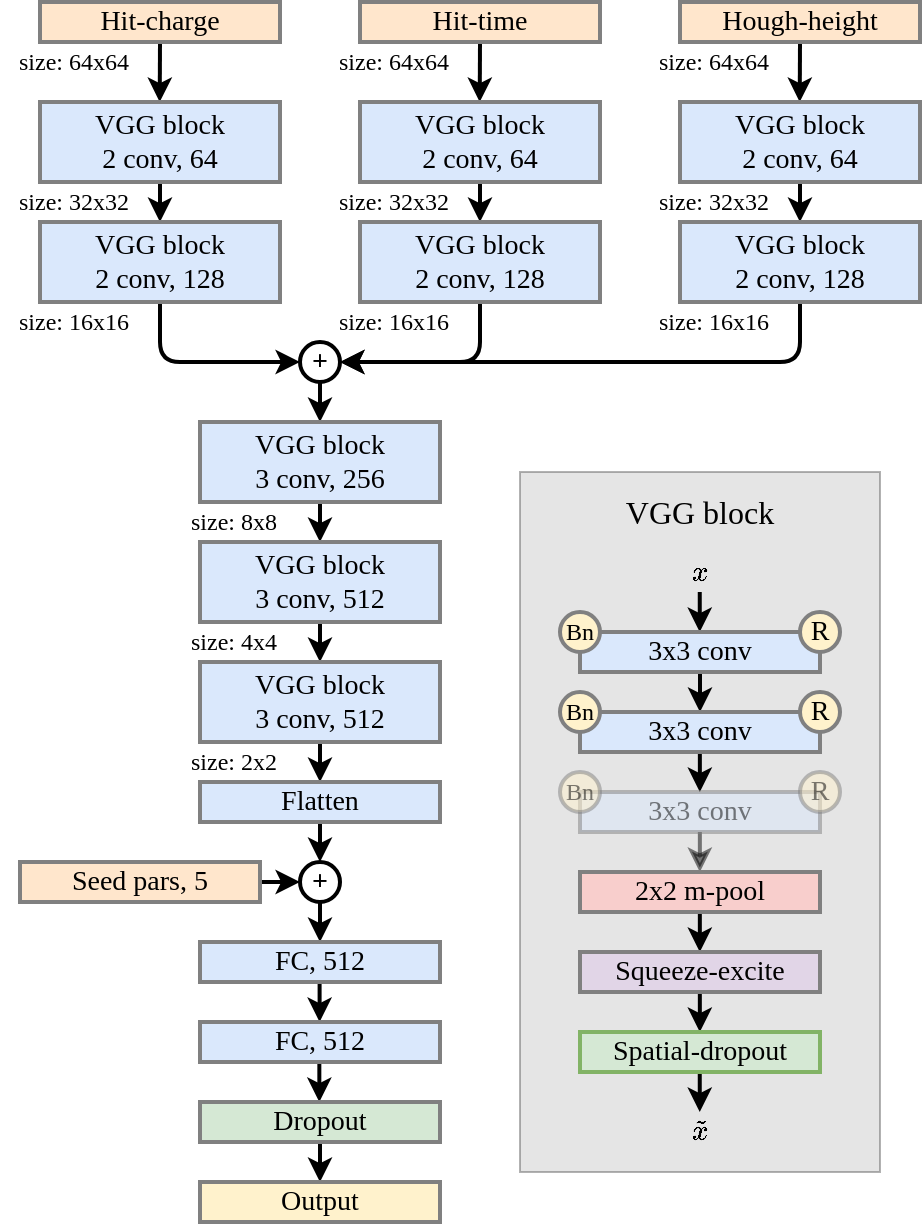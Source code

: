 <mxfile version="13.6.9" type="device"><diagram id="2nUuFOBB6d-zmA33p0eF" name="Page-1"><mxGraphModel dx="1422" dy="765" grid="1" gridSize="10" guides="1" tooltips="1" connect="1" arrows="1" fold="1" page="1" pageScale="1" pageWidth="827" pageHeight="1169" math="1" shadow="0"><root><mxCell id="0"/><mxCell id="1" parent="0"/><mxCell id="xPBKP_0s3sRWLrrbL3v3-94" value="&lt;div align=&quot;left&quot;&gt;&lt;br&gt;&lt;/div&gt;" style="rounded=0;whiteSpace=wrap;html=1;shadow=0;strokeColor=#666666;opacity=50;fontColor=#333333;fillColor=#CCCCCC;align=left;" parent="1" vertex="1"><mxGeometry x="360" y="305" width="180" height="350" as="geometry"/></mxCell><mxCell id="4gn5kVBZQtSzAXj-RTjJ-154" value="size: 32x32 &amp;nbsp; " style="text;html=1;strokeColor=none;fillColor=none;align=center;verticalAlign=middle;whiteSpace=wrap;rounded=0;fontFamily=lmodern;fontStyle=0;fontSize=12;" parent="1" vertex="1"><mxGeometry x="100" y="160" width="80" height="20" as="geometry"/></mxCell><mxCell id="eDKH0QxX53-h6JKbnOKn-2" value="" style="endArrow=classic;html=1;exitX=1;exitY=0;exitDx=0;exitDy=0;entryX=0.5;entryY=0;entryDx=0;entryDy=0;strokeWidth=2;fontFamily=lmodern;fontStyle=0;fontSize=14;" parent="1" source="O6SUEkq7NTHeVw4FfY4u-5" edge="1"><mxGeometry width="50" height="50" relative="1" as="geometry"><mxPoint x="179.86" y="100" as="sourcePoint"/><mxPoint x="179.86" y="120" as="targetPoint"/></mxGeometry></mxCell><mxCell id="eDKH0QxX53-h6JKbnOKn-26" value="" style="endArrow=classic;html=1;exitX=0.5;exitY=1;exitDx=0;exitDy=0;entryX=0.5;entryY=0;entryDx=0;entryDy=0;strokeWidth=2;fontFamily=lmodern;fontStyle=0;fontSize=14;" parent="1" edge="1"><mxGeometry width="50" height="50" relative="1" as="geometry"><mxPoint x="259.8" y="560" as="sourcePoint"/><mxPoint x="259.8" y="580" as="targetPoint"/></mxGeometry></mxCell><mxCell id="eDKH0QxX53-h6JKbnOKn-33" value="" style="endArrow=classic;html=1;exitX=0.5;exitY=1;exitDx=0;exitDy=0;entryX=0.5;entryY=0;entryDx=0;entryDy=0;strokeWidth=2;fontFamily=lmodern;fontStyle=0;fontSize=14;" parent="1" edge="1"><mxGeometry width="50" height="50" relative="1" as="geometry"><mxPoint x="259.67" y="600" as="sourcePoint"/><mxPoint x="259.67" y="620" as="targetPoint"/></mxGeometry></mxCell><mxCell id="O6SUEkq7NTHeVw4FfY4u-5" value="size: 64x64 &amp;nbsp; " style="text;html=1;strokeColor=none;fillColor=none;align=center;verticalAlign=middle;whiteSpace=wrap;rounded=0;fontFamily=lmodern;fontStyle=0;fontSize=12;" parent="1" vertex="1"><mxGeometry x="100" y="90" width="80" height="20" as="geometry"/></mxCell><mxCell id="xPBKP_0s3sRWLrrbL3v3-3" value="size: 16x16 &amp;nbsp; " style="text;html=1;strokeColor=none;fillColor=none;align=center;verticalAlign=middle;whiteSpace=wrap;rounded=0;fontFamily=lmodern;fontStyle=0;fontSize=12;" parent="1" vertex="1"><mxGeometry x="260" y="220" width="80" height="20" as="geometry"/></mxCell><mxCell id="xPBKP_0s3sRWLrrbL3v3-4" value="" style="endArrow=classic;html=1;exitX=1;exitY=0;exitDx=0;exitDy=0;entryX=0.5;entryY=0;entryDx=0;entryDy=0;strokeWidth=2;fontFamily=lmodern;fontStyle=0;fontSize=14;" parent="1" source="xPBKP_0s3sRWLrrbL3v3-16" edge="1"><mxGeometry width="50" height="50" relative="1" as="geometry"><mxPoint x="339.86" y="100" as="sourcePoint"/><mxPoint x="339.86" y="120" as="targetPoint"/></mxGeometry></mxCell><mxCell id="xPBKP_0s3sRWLrrbL3v3-16" value="size: 64x64 &amp;nbsp; " style="text;html=1;strokeColor=none;fillColor=none;align=center;verticalAlign=middle;whiteSpace=wrap;rounded=0;fontFamily=lmodern;fontStyle=0;fontSize=12;" parent="1" vertex="1"><mxGeometry x="260" y="90" width="80" height="20" as="geometry"/></mxCell><mxCell id="xPBKP_0s3sRWLrrbL3v3-19" value="size: 16x16 &amp;nbsp; " style="text;html=1;strokeColor=none;fillColor=none;align=center;verticalAlign=middle;whiteSpace=wrap;rounded=0;fontFamily=lmodern;fontStyle=0;fontSize=12;" parent="1" vertex="1"><mxGeometry x="420" y="220" width="80" height="20" as="geometry"/></mxCell><mxCell id="xPBKP_0s3sRWLrrbL3v3-20" value="" style="endArrow=classic;html=1;exitX=1;exitY=0;exitDx=0;exitDy=0;entryX=0.5;entryY=0;entryDx=0;entryDy=0;strokeWidth=2;fontFamily=lmodern;fontStyle=0;fontSize=14;" parent="1" source="xPBKP_0s3sRWLrrbL3v3-32" edge="1"><mxGeometry width="50" height="50" relative="1" as="geometry"><mxPoint x="499.86" y="100" as="sourcePoint"/><mxPoint x="499.86" y="120" as="targetPoint"/></mxGeometry></mxCell><mxCell id="xPBKP_0s3sRWLrrbL3v3-32" value="size: 64x64 &amp;nbsp; " style="text;html=1;strokeColor=none;fillColor=none;align=center;verticalAlign=middle;whiteSpace=wrap;rounded=0;fontFamily=lmodern;fontStyle=0;fontSize=12;" parent="1" vertex="1"><mxGeometry x="420" y="90" width="80" height="20" as="geometry"/></mxCell><mxCell id="xPBKP_0s3sRWLrrbL3v3-59" style="edgeStyle=orthogonalEdgeStyle;rounded=1;orthogonalLoop=1;jettySize=auto;html=1;exitX=0.5;exitY=1;exitDx=0;exitDy=0;entryX=0.5;entryY=0;entryDx=0;entryDy=0;strokeWidth=2;" parent="1" source="xPBKP_0s3sRWLrrbL3v3-36" target="xPBKP_0s3sRWLrrbL3v3-58" edge="1"><mxGeometry relative="1" as="geometry"/></mxCell><mxCell id="xPBKP_0s3sRWLrrbL3v3-36" value="&lt;font style=&quot;font-size: 14px;&quot;&gt;&lt;b style=&quot;font-size: 14px;&quot;&gt;&lt;font style=&quot;font-size: 14px;&quot;&gt;+&lt;/font&gt;&lt;/b&gt;&lt;/font&gt;" style="ellipse;whiteSpace=wrap;html=1;aspect=fixed;fontFamily=lmodern;fontSize=14;strokeWidth=2;" parent="1" vertex="1"><mxGeometry x="250" y="240" width="20" height="20" as="geometry"/></mxCell><mxCell id="nauyHYWATqfcW-eSaexc-3" style="edgeStyle=orthogonalEdgeStyle;rounded=1;orthogonalLoop=1;jettySize=auto;html=1;exitX=1;exitY=0;exitDx=0;exitDy=0;entryX=0.5;entryY=0;entryDx=0;entryDy=0;strokeWidth=2;" edge="1" parent="1" source="xPBKP_0s3sRWLrrbL3v3-42" target="nauyHYWATqfcW-eSaexc-2"><mxGeometry relative="1" as="geometry"/></mxCell><mxCell id="xPBKP_0s3sRWLrrbL3v3-42" value="size: 2x2 &amp;nbsp; " style="text;html=1;strokeColor=none;fillColor=none;align=center;verticalAlign=middle;whiteSpace=wrap;rounded=0;fontFamily=lmodern;fontStyle=0;fontSize=12;" parent="1" vertex="1"><mxGeometry x="180" y="440" width="80" height="20" as="geometry"/></mxCell><mxCell id="xPBKP_0s3sRWLrrbL3v3-49" style="edgeStyle=orthogonalEdgeStyle;rounded=1;orthogonalLoop=1;jettySize=auto;html=1;exitX=0.5;exitY=1;exitDx=0;exitDy=0;entryX=0.5;entryY=0;entryDx=0;entryDy=0;strokeWidth=2;" parent="1" source="xPBKP_0s3sRWLrrbL3v3-43" target="xPBKP_0s3sRWLrrbL3v3-44" edge="1"><mxGeometry relative="1" as="geometry"/></mxCell><mxCell id="xPBKP_0s3sRWLrrbL3v3-54" style="edgeStyle=orthogonalEdgeStyle;rounded=1;orthogonalLoop=1;jettySize=auto;html=1;exitX=0.5;exitY=1;exitDx=0;exitDy=0;entryX=0;entryY=0.5;entryDx=0;entryDy=0;strokeWidth=2;" parent="1" source="xPBKP_0s3sRWLrrbL3v3-44" target="xPBKP_0s3sRWLrrbL3v3-36" edge="1"><mxGeometry relative="1" as="geometry"/></mxCell><mxCell id="xPBKP_0s3sRWLrrbL3v3-67" style="edgeStyle=orthogonalEdgeStyle;rounded=1;orthogonalLoop=1;jettySize=auto;html=1;exitX=0.5;exitY=1;exitDx=0;exitDy=0;entryX=1;entryY=0.5;entryDx=0;entryDy=0;strokeWidth=2;" parent="1" source="xPBKP_0s3sRWLrrbL3v3-45" target="xPBKP_0s3sRWLrrbL3v3-36" edge="1"><mxGeometry relative="1" as="geometry"/></mxCell><mxCell id="xPBKP_0s3sRWLrrbL3v3-50" style="edgeStyle=orthogonalEdgeStyle;rounded=1;orthogonalLoop=1;jettySize=auto;html=1;exitX=0.5;exitY=1;exitDx=0;exitDy=0;entryX=0.5;entryY=0;entryDx=0;entryDy=0;strokeWidth=2;" parent="1" source="xPBKP_0s3sRWLrrbL3v3-46" target="xPBKP_0s3sRWLrrbL3v3-45" edge="1"><mxGeometry relative="1" as="geometry"/></mxCell><mxCell id="xPBKP_0s3sRWLrrbL3v3-51" style="edgeStyle=orthogonalEdgeStyle;rounded=1;orthogonalLoop=1;jettySize=auto;html=1;exitX=0.5;exitY=1;exitDx=0;exitDy=0;entryX=0.5;entryY=0;entryDx=0;entryDy=0;strokeWidth=2;" parent="1" source="xPBKP_0s3sRWLrrbL3v3-47" target="xPBKP_0s3sRWLrrbL3v3-48" edge="1"><mxGeometry relative="1" as="geometry"/></mxCell><mxCell id="xPBKP_0s3sRWLrrbL3v3-56" style="edgeStyle=orthogonalEdgeStyle;rounded=1;orthogonalLoop=1;jettySize=auto;html=1;exitX=0.5;exitY=1;exitDx=0;exitDy=0;entryX=1;entryY=0.5;entryDx=0;entryDy=0;strokeWidth=2;" parent="1" source="xPBKP_0s3sRWLrrbL3v3-48" target="xPBKP_0s3sRWLrrbL3v3-36" edge="1"><mxGeometry relative="1" as="geometry"/></mxCell><mxCell id="xPBKP_0s3sRWLrrbL3v3-52" value="size: 32x32 &amp;nbsp; " style="text;html=1;strokeColor=none;fillColor=none;align=center;verticalAlign=middle;whiteSpace=wrap;rounded=0;fontFamily=lmodern;fontStyle=0;fontSize=12;" parent="1" vertex="1"><mxGeometry x="420" y="160" width="80" height="20" as="geometry"/></mxCell><mxCell id="xPBKP_0s3sRWLrrbL3v3-53" value="size: 32x32 &amp;nbsp; " style="text;html=1;strokeColor=none;fillColor=none;align=center;verticalAlign=middle;whiteSpace=wrap;rounded=0;fontFamily=lmodern;fontStyle=0;fontSize=12;" parent="1" vertex="1"><mxGeometry x="260" y="160" width="80" height="20" as="geometry"/></mxCell><mxCell id="xPBKP_0s3sRWLrrbL3v3-57" value="size: 16x16 &amp;nbsp; " style="text;html=1;strokeColor=none;fillColor=none;align=center;verticalAlign=middle;whiteSpace=wrap;rounded=0;fontFamily=lmodern;fontStyle=0;fontSize=12;" parent="1" vertex="1"><mxGeometry x="100" y="220" width="80" height="20" as="geometry"/></mxCell><mxCell id="xPBKP_0s3sRWLrrbL3v3-62" style="edgeStyle=orthogonalEdgeStyle;rounded=1;orthogonalLoop=1;jettySize=auto;html=1;exitX=0.5;exitY=1;exitDx=0;exitDy=0;entryX=0.5;entryY=0;entryDx=0;entryDy=0;strokeWidth=2;" parent="1" source="xPBKP_0s3sRWLrrbL3v3-58" target="xPBKP_0s3sRWLrrbL3v3-60" edge="1"><mxGeometry relative="1" as="geometry"/></mxCell><mxCell id="xPBKP_0s3sRWLrrbL3v3-63" style="edgeStyle=orthogonalEdgeStyle;rounded=1;orthogonalLoop=1;jettySize=auto;html=1;exitX=0.5;exitY=1;exitDx=0;exitDy=0;entryX=0.5;entryY=0;entryDx=0;entryDy=0;strokeWidth=2;" parent="1" source="xPBKP_0s3sRWLrrbL3v3-60" target="xPBKP_0s3sRWLrrbL3v3-61" edge="1"><mxGeometry relative="1" as="geometry"/></mxCell><mxCell id="xPBKP_0s3sRWLrrbL3v3-64" value="size: 8x8 &amp;nbsp; " style="text;html=1;strokeColor=none;fillColor=none;align=center;verticalAlign=middle;whiteSpace=wrap;rounded=0;fontFamily=lmodern;fontStyle=0;fontSize=12;" parent="1" vertex="1"><mxGeometry x="180" y="320" width="80" height="20" as="geometry"/></mxCell><mxCell id="xPBKP_0s3sRWLrrbL3v3-65" value="size: 4x4 &amp;nbsp; " style="text;html=1;strokeColor=none;fillColor=none;align=center;verticalAlign=middle;whiteSpace=wrap;rounded=0;fontFamily=lmodern;fontStyle=0;fontSize=12;" parent="1" vertex="1"><mxGeometry x="180" y="380" width="80" height="20" as="geometry"/></mxCell><mxCell id="xPBKP_0s3sRWLrrbL3v3-68" value="" style="edgeStyle=orthogonalEdgeStyle;rounded=0;orthogonalLoop=1;jettySize=auto;html=1;exitX=0.5;exitY=1;exitDx=0;exitDy=0;entryX=0.5;entryY=0;entryDx=0;entryDy=0;strokeWidth=2;fontFamily=lmodern;fontSize=14;" parent="1" source="xPBKP_0s3sRWLrrbL3v3-74" target="xPBKP_0s3sRWLrrbL3v3-75" edge="1"><mxGeometry relative="1" as="geometry"><mxPoint x="370" y="355.0" as="sourcePoint"/><mxPoint x="390.0" y="355.0" as="targetPoint"/></mxGeometry></mxCell><mxCell id="xPBKP_0s3sRWLrrbL3v3-69" value="" style="edgeStyle=orthogonalEdgeStyle;rounded=0;orthogonalLoop=1;jettySize=auto;html=1;exitX=0.5;exitY=1;exitDx=0;exitDy=0;entryX=0.5;entryY=0;entryDx=0;entryDy=0;strokeWidth=2;fontFamily=lmodern;fontSize=14;" parent="1" edge="1"><mxGeometry relative="1" as="geometry"><mxPoint x="449.93" y="445.0" as="sourcePoint"/><mxPoint x="449.93" y="465.0" as="targetPoint"/></mxGeometry></mxCell><mxCell id="xPBKP_0s3sRWLrrbL3v3-70" value="" style="edgeStyle=orthogonalEdgeStyle;rounded=0;orthogonalLoop=1;jettySize=auto;html=1;exitX=0.5;exitY=1;exitDx=0;exitDy=0;entryX=0.5;entryY=0;entryDx=0;entryDy=0;strokeWidth=2;fontFamily=lmodern;fontSize=14;" parent="1" edge="1"><mxGeometry relative="1" as="geometry"><mxPoint x="449.88" y="365.0" as="sourcePoint"/><mxPoint x="449.88" y="385.0" as="targetPoint"/></mxGeometry></mxCell><mxCell id="xPBKP_0s3sRWLrrbL3v3-72" value="$$x$$" style="text;html=1;strokeColor=none;fillColor=none;align=center;verticalAlign=middle;whiteSpace=wrap;rounded=0;fontSize=14;fontFamily=lmodern;" parent="1" vertex="1"><mxGeometry x="440" y="345" width="20" height="20" as="geometry"/></mxCell><mxCell id="xPBKP_0s3sRWLrrbL3v3-73" value="$$\tilde{x}$$" style="text;html=1;strokeColor=none;fillColor=none;align=center;verticalAlign=middle;whiteSpace=wrap;rounded=0;fontSize=14;fontFamily=lmodern;" parent="1" vertex="1"><mxGeometry x="440" y="625" width="20" height="20" as="geometry"/></mxCell><mxCell id="xPBKP_0s3sRWLrrbL3v3-80" value="" style="edgeStyle=orthogonalEdgeStyle;rounded=0;orthogonalLoop=1;jettySize=auto;html=1;exitX=0.5;exitY=1;exitDx=0;exitDy=0;entryX=0.5;entryY=0;entryDx=0;entryDy=0;strokeWidth=2;fontFamily=lmodern;fontSize=14;shadow=0;opacity=50;textOpacity=50;" parent="1" edge="1"><mxGeometry relative="1" as="geometry"><mxPoint x="449.93" y="485.0" as="sourcePoint"/><mxPoint x="449.93" y="505.0" as="targetPoint"/></mxGeometry></mxCell><mxCell id="xPBKP_0s3sRWLrrbL3v3-90" value="" style="edgeStyle=orthogonalEdgeStyle;rounded=0;orthogonalLoop=1;jettySize=auto;html=1;exitX=0.5;exitY=1;exitDx=0;exitDy=0;entryX=0.5;entryY=0;entryDx=0;entryDy=0;strokeWidth=2;fontFamily=lmodern;fontSize=14;" parent="1" edge="1"><mxGeometry relative="1" as="geometry"><mxPoint x="449.92" y="525" as="sourcePoint"/><mxPoint x="449.92" y="545" as="targetPoint"/></mxGeometry></mxCell><mxCell id="xPBKP_0s3sRWLrrbL3v3-91" value="" style="edgeStyle=orthogonalEdgeStyle;rounded=0;orthogonalLoop=1;jettySize=auto;html=1;exitX=0.5;exitY=1;exitDx=0;exitDy=0;entryX=0.5;entryY=0;entryDx=0;entryDy=0;strokeWidth=2;fontFamily=lmodern;fontSize=14;" parent="1" edge="1"><mxGeometry relative="1" as="geometry"><mxPoint x="449.92" y="565" as="sourcePoint"/><mxPoint x="449.92" y="585" as="targetPoint"/></mxGeometry></mxCell><mxCell id="xPBKP_0s3sRWLrrbL3v3-92" value="" style="edgeStyle=orthogonalEdgeStyle;rounded=0;orthogonalLoop=1;jettySize=auto;html=1;exitX=0.5;exitY=1;exitDx=0;exitDy=0;entryX=0.5;entryY=0;entryDx=0;entryDy=0;strokeWidth=2;fontFamily=lmodern;fontSize=14;" parent="1" edge="1"><mxGeometry relative="1" as="geometry"><mxPoint x="449.88" y="605" as="sourcePoint"/><mxPoint x="449.88" y="625" as="targetPoint"/></mxGeometry></mxCell><mxCell id="xPBKP_0s3sRWLrrbL3v3-74" value="3x3 conv" style="rounded=0;whiteSpace=wrap;html=1;strokeWidth=2;fontFamily=lmodern;fontStyle=0;strokeColor=#808080;fillColor=#dae8fc;fontSize=14;" parent="1" vertex="1"><mxGeometry x="390" y="385" width="120" height="20" as="geometry"/></mxCell><mxCell id="xPBKP_0s3sRWLrrbL3v3-75" value="3x3 conv" style="rounded=0;whiteSpace=wrap;html=1;strokeWidth=2;fontFamily=lmodern;fontStyle=0;strokeColor=#808080;fillColor=#dae8fc;fontSize=14;" parent="1" vertex="1"><mxGeometry x="390" y="425" width="120" height="20" as="geometry"/></mxCell><mxCell id="xPBKP_0s3sRWLrrbL3v3-76" value="2x2 m-pool" style="rounded=0;whiteSpace=wrap;html=1;strokeWidth=2;fontFamily=lmodern;fontStyle=0;strokeColor=#808080;fillColor=#f8cecc;fontSize=14;" parent="1" vertex="1"><mxGeometry x="390" y="505" width="120" height="20" as="geometry"/></mxCell><mxCell id="xPBKP_0s3sRWLrrbL3v3-81" value="3x3 conv" style="rounded=0;whiteSpace=wrap;html=1;strokeWidth=2;fontFamily=lmodern;fontStyle=0;strokeColor=#808080;fillColor=#dae8fc;fontSize=14;shadow=0;opacity=50;textOpacity=50;" parent="1" vertex="1"><mxGeometry x="390" y="465" width="120" height="20" as="geometry"/></mxCell><mxCell id="xPBKP_0s3sRWLrrbL3v3-83" value="Squeeze-excite" style="rounded=0;whiteSpace=wrap;html=1;strokeWidth=2;fontFamily=lmodern;fontStyle=0;fillColor=#e1d5e7;fontSize=14;strokeColor=#808080;" parent="1" vertex="1"><mxGeometry x="390" y="545" width="120" height="20" as="geometry"/></mxCell><mxCell id="xPBKP_0s3sRWLrrbL3v3-85" value="Spatial-dropout" style="rounded=0;whiteSpace=wrap;html=1;strokeWidth=2;fontFamily=lmodern;fontStyle=0;fillColor=#d5e8d4;fontSize=14;strokeColor=#82b366;" parent="1" vertex="1"><mxGeometry x="390" y="585" width="120" height="20" as="geometry"/></mxCell><mxCell id="nauyHYWATqfcW-eSaexc-6" style="edgeStyle=orthogonalEdgeStyle;rounded=1;orthogonalLoop=1;jettySize=auto;html=1;exitX=1;exitY=0.5;exitDx=0;exitDy=0;entryX=0;entryY=0.5;entryDx=0;entryDy=0;strokeWidth=2;" edge="1" parent="1" source="4gn5kVBZQtSzAXj-RTjJ-211" target="nauyHYWATqfcW-eSaexc-4"><mxGeometry relative="1" as="geometry"/></mxCell><mxCell id="eDKH0QxX53-h6JKbnOKn-9" value="Hit-charge" style="rounded=0;whiteSpace=wrap;html=1;strokeWidth=2;fontFamily=lmodern;fontStyle=0;fontSize=14;fillColor=#ffe6cc;strokeColor=#808080;" parent="1" vertex="1"><mxGeometry x="120" y="70" width="120" height="20" as="geometry"/></mxCell><mxCell id="eDKH0QxX53-h6JKbnOKn-28" value="&lt;div style=&quot;font-size: 14px;&quot;&gt;&lt;font style=&quot;font-size: 14px;&quot;&gt;FC, 512&lt;br style=&quot;font-size: 14px;&quot;&gt;&lt;/font&gt;&lt;/div&gt;" style="rounded=0;whiteSpace=wrap;html=1;strokeWidth=2;fontFamily=lmodern;fontStyle=0;fillColor=#dae8fc;fontSize=14;strokeColor=#808080;" parent="1" vertex="1"><mxGeometry x="200" y="580" width="120" height="20" as="geometry"/></mxCell><mxCell id="xPBKP_0s3sRWLrrbL3v3-15" value="Hit-time" style="rounded=0;whiteSpace=wrap;html=1;strokeWidth=2;fontFamily=lmodern;fontStyle=0;fontSize=14;fillColor=#ffe6cc;strokeColor=#808080;" parent="1" vertex="1"><mxGeometry x="280" y="70" width="120" height="20" as="geometry"/></mxCell><mxCell id="xPBKP_0s3sRWLrrbL3v3-31" value="Hough-height" style="rounded=0;whiteSpace=wrap;html=1;strokeWidth=2;fontFamily=lmodern;fontStyle=0;fontSize=14;fillColor=#ffe6cc;strokeColor=#808080;" parent="1" vertex="1"><mxGeometry x="440" y="70" width="120" height="20" as="geometry"/></mxCell><mxCell id="xPBKP_0s3sRWLrrbL3v3-43" value="&lt;div style=&quot;font-size: 14px&quot;&gt;&lt;font style=&quot;font-size: 14px&quot;&gt;VGG block&lt;/font&gt;&lt;/div&gt;&lt;div style=&quot;font-size: 14px&quot;&gt;&lt;font style=&quot;font-size: 14px&quot;&gt;2 conv, 64&lt;br style=&quot;font-size: 14px&quot;&gt;&lt;/font&gt;&lt;/div&gt;" style="rounded=0;whiteSpace=wrap;html=1;fillColor=#dae8fc;strokeColor=#808080;strokeWidth=2;fontFamily=lmodern;fontStyle=0;fontSize=14;" parent="1" vertex="1"><mxGeometry x="120" y="120" width="120" height="40" as="geometry"/></mxCell><mxCell id="xPBKP_0s3sRWLrrbL3v3-44" value="&lt;div style=&quot;font-size: 14px&quot;&gt;&lt;font style=&quot;font-size: 14px&quot;&gt;VGG block&lt;/font&gt;&lt;/div&gt;&lt;div style=&quot;font-size: 14px&quot;&gt;&lt;font style=&quot;font-size: 14px&quot;&gt;2 conv, 128&lt;br style=&quot;font-size: 14px&quot;&gt;&lt;/font&gt;&lt;/div&gt;" style="rounded=0;whiteSpace=wrap;html=1;fillColor=#dae8fc;strokeColor=#808080;strokeWidth=2;fontFamily=lmodern;fontStyle=0;fontSize=14;" parent="1" vertex="1"><mxGeometry x="120" y="180" width="120" height="40" as="geometry"/></mxCell><mxCell id="xPBKP_0s3sRWLrrbL3v3-45" value="&lt;div style=&quot;font-size: 14px&quot;&gt;&lt;font style=&quot;font-size: 14px&quot;&gt;VGG block&lt;/font&gt;&lt;/div&gt;&lt;div style=&quot;font-size: 14px&quot;&gt;&lt;font style=&quot;font-size: 14px&quot;&gt;2 conv, 128&lt;br style=&quot;font-size: 14px&quot;&gt;&lt;/font&gt;&lt;/div&gt;" style="rounded=0;whiteSpace=wrap;html=1;fillColor=#dae8fc;strokeColor=#808080;strokeWidth=2;fontFamily=lmodern;fontStyle=0;fontSize=14;" parent="1" vertex="1"><mxGeometry x="280" y="180" width="120" height="40" as="geometry"/></mxCell><mxCell id="xPBKP_0s3sRWLrrbL3v3-46" value="&lt;div style=&quot;font-size: 14px&quot;&gt;&lt;font style=&quot;font-size: 14px&quot;&gt;VGG block&lt;/font&gt;&lt;/div&gt;&lt;div style=&quot;font-size: 14px&quot;&gt;&lt;font style=&quot;font-size: 14px&quot;&gt;2 conv, 64&lt;br style=&quot;font-size: 14px&quot;&gt;&lt;/font&gt;&lt;/div&gt;" style="rounded=0;whiteSpace=wrap;html=1;fillColor=#dae8fc;strokeColor=#808080;strokeWidth=2;fontFamily=lmodern;fontStyle=0;fontSize=14;" parent="1" vertex="1"><mxGeometry x="280" y="120" width="120" height="40" as="geometry"/></mxCell><mxCell id="xPBKP_0s3sRWLrrbL3v3-47" value="&lt;div style=&quot;font-size: 14px&quot;&gt;&lt;font style=&quot;font-size: 14px&quot;&gt;VGG block&lt;/font&gt;&lt;/div&gt;&lt;div style=&quot;font-size: 14px&quot;&gt;&lt;font style=&quot;font-size: 14px&quot;&gt;2 conv, 64&lt;br style=&quot;font-size: 14px&quot;&gt;&lt;/font&gt;&lt;/div&gt;" style="rounded=0;whiteSpace=wrap;html=1;fillColor=#dae8fc;strokeColor=#808080;strokeWidth=2;fontFamily=lmodern;fontStyle=0;fontSize=14;" parent="1" vertex="1"><mxGeometry x="440" y="120" width="120" height="40" as="geometry"/></mxCell><mxCell id="xPBKP_0s3sRWLrrbL3v3-48" value="&lt;div style=&quot;font-size: 14px&quot;&gt;&lt;font style=&quot;font-size: 14px&quot;&gt;VGG block&lt;/font&gt;&lt;/div&gt;&lt;div style=&quot;font-size: 14px&quot;&gt;&lt;font style=&quot;font-size: 14px&quot;&gt;2 conv, 128&lt;br style=&quot;font-size: 14px&quot;&gt;&lt;/font&gt;&lt;/div&gt;" style="rounded=0;whiteSpace=wrap;html=1;fillColor=#dae8fc;strokeColor=#808080;strokeWidth=2;fontFamily=lmodern;fontStyle=0;fontSize=14;" parent="1" vertex="1"><mxGeometry x="440" y="180" width="120" height="40" as="geometry"/></mxCell><mxCell id="xPBKP_0s3sRWLrrbL3v3-58" value="&lt;div style=&quot;font-size: 14px&quot;&gt;&lt;font style=&quot;font-size: 14px&quot;&gt;VGG block&lt;/font&gt;&lt;/div&gt;&lt;div style=&quot;font-size: 14px&quot;&gt;&lt;font style=&quot;font-size: 14px&quot;&gt;3 conv, 256&lt;br style=&quot;font-size: 14px&quot;&gt;&lt;/font&gt;&lt;/div&gt;" style="rounded=0;whiteSpace=wrap;html=1;fillColor=#dae8fc;strokeColor=#808080;strokeWidth=2;fontFamily=lmodern;fontStyle=0;fontSize=14;" parent="1" vertex="1"><mxGeometry x="200" y="280" width="120" height="40" as="geometry"/></mxCell><mxCell id="xPBKP_0s3sRWLrrbL3v3-60" value="&lt;div style=&quot;font-size: 14px&quot;&gt;&lt;font style=&quot;font-size: 14px&quot;&gt;VGG block&lt;/font&gt;&lt;/div&gt;&lt;div style=&quot;font-size: 14px&quot;&gt;&lt;font style=&quot;font-size: 14px&quot;&gt;3 conv, 512&lt;br style=&quot;font-size: 14px&quot;&gt;&lt;/font&gt;&lt;/div&gt;" style="rounded=0;whiteSpace=wrap;html=1;fillColor=#dae8fc;strokeColor=#808080;strokeWidth=2;fontFamily=lmodern;fontStyle=0;fontSize=14;" parent="1" vertex="1"><mxGeometry x="200" y="340" width="120" height="40" as="geometry"/></mxCell><mxCell id="xPBKP_0s3sRWLrrbL3v3-61" value="&lt;div style=&quot;font-size: 14px&quot;&gt;&lt;font style=&quot;font-size: 14px&quot;&gt;VGG block&lt;/font&gt;&lt;/div&gt;&lt;div style=&quot;font-size: 14px&quot;&gt;&lt;font style=&quot;font-size: 14px&quot;&gt;3 conv, 512&lt;br style=&quot;font-size: 14px&quot;&gt;&lt;/font&gt;&lt;/div&gt;" style="rounded=0;whiteSpace=wrap;html=1;fillColor=#dae8fc;strokeColor=#808080;strokeWidth=2;fontFamily=lmodern;fontStyle=0;fontSize=14;" parent="1" vertex="1"><mxGeometry x="200" y="400" width="120" height="40" as="geometry"/></mxCell><mxCell id="xPBKP_0s3sRWLrrbL3v3-77" value="&lt;font style=&quot;font-size: 14px;&quot;&gt;R&lt;/font&gt;" style="ellipse;whiteSpace=wrap;html=1;aspect=fixed;fillColor=#fff2cc;strokeColor=#808080;strokeWidth=2;fontFamily=lmodern;fontSize=14;" parent="1" vertex="1"><mxGeometry x="500" y="375" width="20" height="20" as="geometry"/></mxCell><mxCell id="xPBKP_0s3sRWLrrbL3v3-78" value="&lt;font style=&quot;font-size: 14px;&quot;&gt;R&lt;/font&gt;" style="ellipse;whiteSpace=wrap;html=1;aspect=fixed;fillColor=#fff2cc;strokeColor=#808080;strokeWidth=2;fontFamily=lmodern;fontSize=14;" parent="1" vertex="1"><mxGeometry x="500" y="415" width="20" height="20" as="geometry"/></mxCell><mxCell id="xPBKP_0s3sRWLrrbL3v3-82" value="&lt;font style=&quot;font-size: 14px;&quot;&gt;R&lt;/font&gt;" style="ellipse;whiteSpace=wrap;html=1;aspect=fixed;fillColor=#fff2cc;strokeColor=#808080;strokeWidth=2;fontFamily=lmodern;fontSize=14;shadow=0;opacity=50;textOpacity=50;" parent="1" vertex="1"><mxGeometry x="500" y="455" width="20" height="20" as="geometry"/></mxCell><mxCell id="xPBKP_0s3sRWLrrbL3v3-86" value="&lt;font style=&quot;font-size: 12px&quot;&gt;Bn&lt;/font&gt;" style="ellipse;whiteSpace=wrap;html=1;aspect=fixed;fillColor=#fff2cc;strokeColor=#808080;strokeWidth=2;fontFamily=lmodern;fontSize=14;" parent="1" vertex="1"><mxGeometry x="380" y="375" width="20" height="20" as="geometry"/></mxCell><mxCell id="xPBKP_0s3sRWLrrbL3v3-87" value="&lt;font style=&quot;font-size: 12px&quot;&gt;Bn&lt;/font&gt;" style="ellipse;whiteSpace=wrap;html=1;aspect=fixed;fillColor=#fff2cc;strokeColor=#808080;strokeWidth=2;fontFamily=lmodern;fontSize=14;" parent="1" vertex="1"><mxGeometry x="380" y="415" width="20" height="20" as="geometry"/></mxCell><mxCell id="xPBKP_0s3sRWLrrbL3v3-88" value="&lt;font style=&quot;font-size: 12px&quot;&gt;Bn&lt;/font&gt;" style="ellipse;whiteSpace=wrap;html=1;aspect=fixed;fillColor=#fff2cc;strokeColor=#808080;strokeWidth=2;fontFamily=lmodern;fontSize=14;opacity=50;textOpacity=50;" parent="1" vertex="1"><mxGeometry x="380" y="455" width="20" height="20" as="geometry"/></mxCell><mxCell id="N1wZKJYKO_AJU9lN3R2G-2" style="edgeStyle=orthogonalEdgeStyle;rounded=0;orthogonalLoop=1;jettySize=auto;html=1;exitX=0.5;exitY=1;exitDx=0;exitDy=0;entryX=0.5;entryY=0;entryDx=0;entryDy=0;strokeWidth=2;" parent="1" source="N1wZKJYKO_AJU9lN3R2G-1" target="4gn5kVBZQtSzAXj-RTjJ-133" edge="1"><mxGeometry relative="1" as="geometry"/></mxCell><mxCell id="4gn5kVBZQtSzAXj-RTjJ-133" value="Output" style="rounded=0;whiteSpace=wrap;html=1;strokeWidth=2;fontFamily=lmodern;fontStyle=0;fillColor=#fff2cc;strokeColor=#808080;fontSize=14;" parent="1" vertex="1"><mxGeometry x="200" y="660" width="120" height="20" as="geometry"/></mxCell><mxCell id="N1wZKJYKO_AJU9lN3R2G-1" value="Dropout" style="rounded=0;whiteSpace=wrap;html=1;strokeWidth=2;fontFamily=lmodern;fontStyle=0;fillColor=#d5e8d4;fontSize=14;strokeColor=#808080;" parent="1" vertex="1"><mxGeometry x="200" y="620" width="120" height="20" as="geometry"/></mxCell><mxCell id="nauyHYWATqfcW-eSaexc-5" style="edgeStyle=orthogonalEdgeStyle;rounded=1;orthogonalLoop=1;jettySize=auto;html=1;exitX=0.5;exitY=1;exitDx=0;exitDy=0;entryX=0.5;entryY=0;entryDx=0;entryDy=0;strokeWidth=2;" edge="1" parent="1" source="nauyHYWATqfcW-eSaexc-2" target="nauyHYWATqfcW-eSaexc-4"><mxGeometry relative="1" as="geometry"/></mxCell><mxCell id="nauyHYWATqfcW-eSaexc-7" style="edgeStyle=orthogonalEdgeStyle;rounded=1;orthogonalLoop=1;jettySize=auto;html=1;exitX=0.5;exitY=1;exitDx=0;exitDy=0;entryX=0.5;entryY=0;entryDx=0;entryDy=0;strokeWidth=2;" edge="1" parent="1" source="nauyHYWATqfcW-eSaexc-4" target="eDKH0QxX53-h6JKbnOKn-27"><mxGeometry relative="1" as="geometry"/></mxCell><mxCell id="nauyHYWATqfcW-eSaexc-8" value="&lt;font style=&quot;font-size: 16px&quot; face=&quot;lmodern&quot;&gt;VGG block&lt;/font&gt;" style="text;html=1;fillColor=none;align=center;verticalAlign=middle;whiteSpace=wrap;rounded=0;" vertex="1" parent="1"><mxGeometry x="405" y="315" width="90" height="20" as="geometry"/></mxCell><mxCell id="4gn5kVBZQtSzAXj-RTjJ-211" value="Seed pars, 5" style="rounded=0;whiteSpace=wrap;html=1;strokeWidth=2;fontFamily=lmodern;fontStyle=0;fillColor=#ffe6cc;fontSize=14;strokeColor=#808080;" parent="1" vertex="1"><mxGeometry x="110" y="500" width="120" height="20" as="geometry"/></mxCell><mxCell id="eDKH0QxX53-h6JKbnOKn-27" value="&lt;div style=&quot;font-size: 14px;&quot;&gt;&lt;font style=&quot;font-size: 14px;&quot;&gt;FC, 512&lt;br style=&quot;font-size: 14px;&quot;&gt;&lt;/font&gt;&lt;/div&gt;" style="rounded=0;whiteSpace=wrap;html=1;strokeWidth=2;fontFamily=lmodern;fontStyle=0;fillColor=#dae8fc;fontSize=14;strokeColor=#808080;" parent="1" vertex="1"><mxGeometry x="200" y="540" width="120" height="20" as="geometry"/></mxCell><mxCell id="nauyHYWATqfcW-eSaexc-2" value="Flatten" style="rounded=0;whiteSpace=wrap;html=1;strokeWidth=2;fontFamily=lmodern;fontStyle=0;fillColor=#dae8fc;fontSize=14;strokeColor=#808080;" vertex="1" parent="1"><mxGeometry x="200" y="460" width="120" height="20" as="geometry"/></mxCell><mxCell id="nauyHYWATqfcW-eSaexc-4" value="&lt;font style=&quot;font-size: 14px;&quot;&gt;&lt;b style=&quot;font-size: 14px;&quot;&gt;&lt;font style=&quot;font-size: 14px;&quot;&gt;+&lt;/font&gt;&lt;/b&gt;&lt;/font&gt;" style="ellipse;whiteSpace=wrap;html=1;aspect=fixed;fontFamily=lmodern;fontSize=14;strokeWidth=2;" vertex="1" parent="1"><mxGeometry x="250" y="500" width="20" height="20" as="geometry"/></mxCell></root></mxGraphModel></diagram></mxfile>